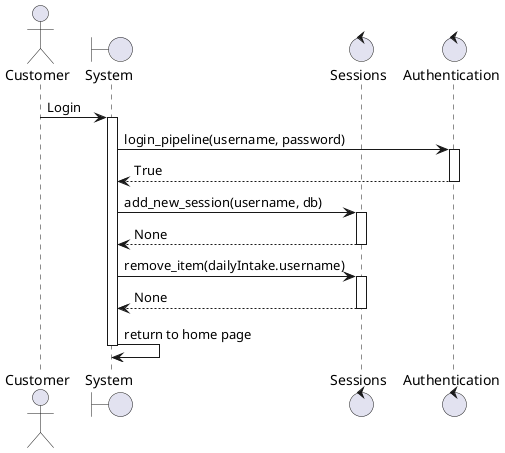 @startuml login
actor Customer
boundary "System" as system
control "Sessions" as sessions
control "Authentication" as auth
Customer -> system: Login
activate system
system -> auth: login_pipeline(username, password)
activate auth
auth --> system: True
deactivate auth
system -> sessions: add_new_session(username, db)
activate sessions
sessions --> system: None
deactivate sessions
system -> sessions: remove_item(dailyIntake.username)
activate sessions
sessions --> system: None
deactivate sessions
system -> system: return to home page
deactivate system
@enduml